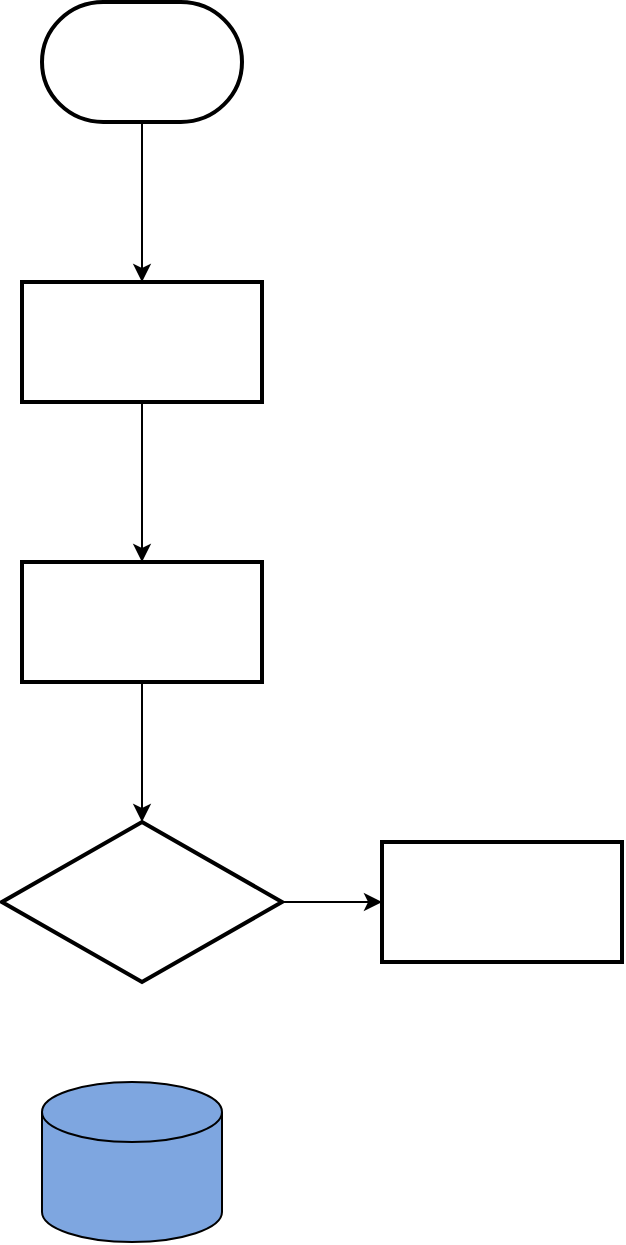 <mxfile version="17.4.6" type="github"><diagram id="K864GrMUygYvESggzUKg" name="Page-1"><mxGraphModel dx="1203" dy="479" grid="1" gridSize="10" guides="1" tooltips="1" connect="1" arrows="1" fold="1" page="1" pageScale="1" pageWidth="827" pageHeight="1169" math="0" shadow="0"><root><mxCell id="0"/><mxCell id="1" parent="0"/><mxCell id="eUTtyNatGtLHNbHv28Ff-3" value="" style="edgeStyle=orthogonalEdgeStyle;rounded=0;orthogonalLoop=1;jettySize=auto;html=1;" parent="1" source="eUTtyNatGtLHNbHv28Ff-1" target="eUTtyNatGtLHNbHv28Ff-2" edge="1"><mxGeometry relative="1" as="geometry"/></mxCell><mxCell id="eUTtyNatGtLHNbHv28Ff-1" value="" style="strokeWidth=2;html=1;shape=mxgraph.flowchart.terminator;whiteSpace=wrap;" parent="1" vertex="1"><mxGeometry x="160" y="70" width="100" height="60" as="geometry"/></mxCell><mxCell id="eUTtyNatGtLHNbHv28Ff-5" value="" style="edgeStyle=orthogonalEdgeStyle;rounded=0;orthogonalLoop=1;jettySize=auto;html=1;" parent="1" source="eUTtyNatGtLHNbHv28Ff-2" target="eUTtyNatGtLHNbHv28Ff-4" edge="1"><mxGeometry relative="1" as="geometry"/></mxCell><mxCell id="eUTtyNatGtLHNbHv28Ff-2" value="" style="whiteSpace=wrap;html=1;strokeWidth=2;" parent="1" vertex="1"><mxGeometry x="150" y="210" width="120" height="60" as="geometry"/></mxCell><mxCell id="eUTtyNatGtLHNbHv28Ff-7" value="" style="edgeStyle=orthogonalEdgeStyle;rounded=0;orthogonalLoop=1;jettySize=auto;html=1;" parent="1" source="eUTtyNatGtLHNbHv28Ff-4" target="eUTtyNatGtLHNbHv28Ff-6" edge="1"><mxGeometry relative="1" as="geometry"/></mxCell><mxCell id="eUTtyNatGtLHNbHv28Ff-4" value="" style="whiteSpace=wrap;html=1;strokeWidth=2;" parent="1" vertex="1"><mxGeometry x="150" y="350" width="120" height="60" as="geometry"/></mxCell><mxCell id="eUTtyNatGtLHNbHv28Ff-9" value="" style="edgeStyle=orthogonalEdgeStyle;rounded=0;orthogonalLoop=1;jettySize=auto;html=1;" parent="1" source="eUTtyNatGtLHNbHv28Ff-6" target="eUTtyNatGtLHNbHv28Ff-8" edge="1"><mxGeometry relative="1" as="geometry"/></mxCell><mxCell id="eUTtyNatGtLHNbHv28Ff-6" value="" style="rhombus;whiteSpace=wrap;html=1;strokeWidth=2;" parent="1" vertex="1"><mxGeometry x="140" y="480" width="140" height="80" as="geometry"/></mxCell><mxCell id="eUTtyNatGtLHNbHv28Ff-8" value="" style="whiteSpace=wrap;html=1;strokeWidth=2;" parent="1" vertex="1"><mxGeometry x="330" y="490" width="120" height="60" as="geometry"/></mxCell><mxCell id="eUTtyNatGtLHNbHv28Ff-10" value="" style="shape=cylinder3;whiteSpace=wrap;html=1;boundedLbl=1;backgroundOutline=1;size=15;fillColor=#7EA6E0;" parent="1" vertex="1"><mxGeometry x="160" y="610" width="90" height="80" as="geometry"/></mxCell></root></mxGraphModel></diagram></mxfile>